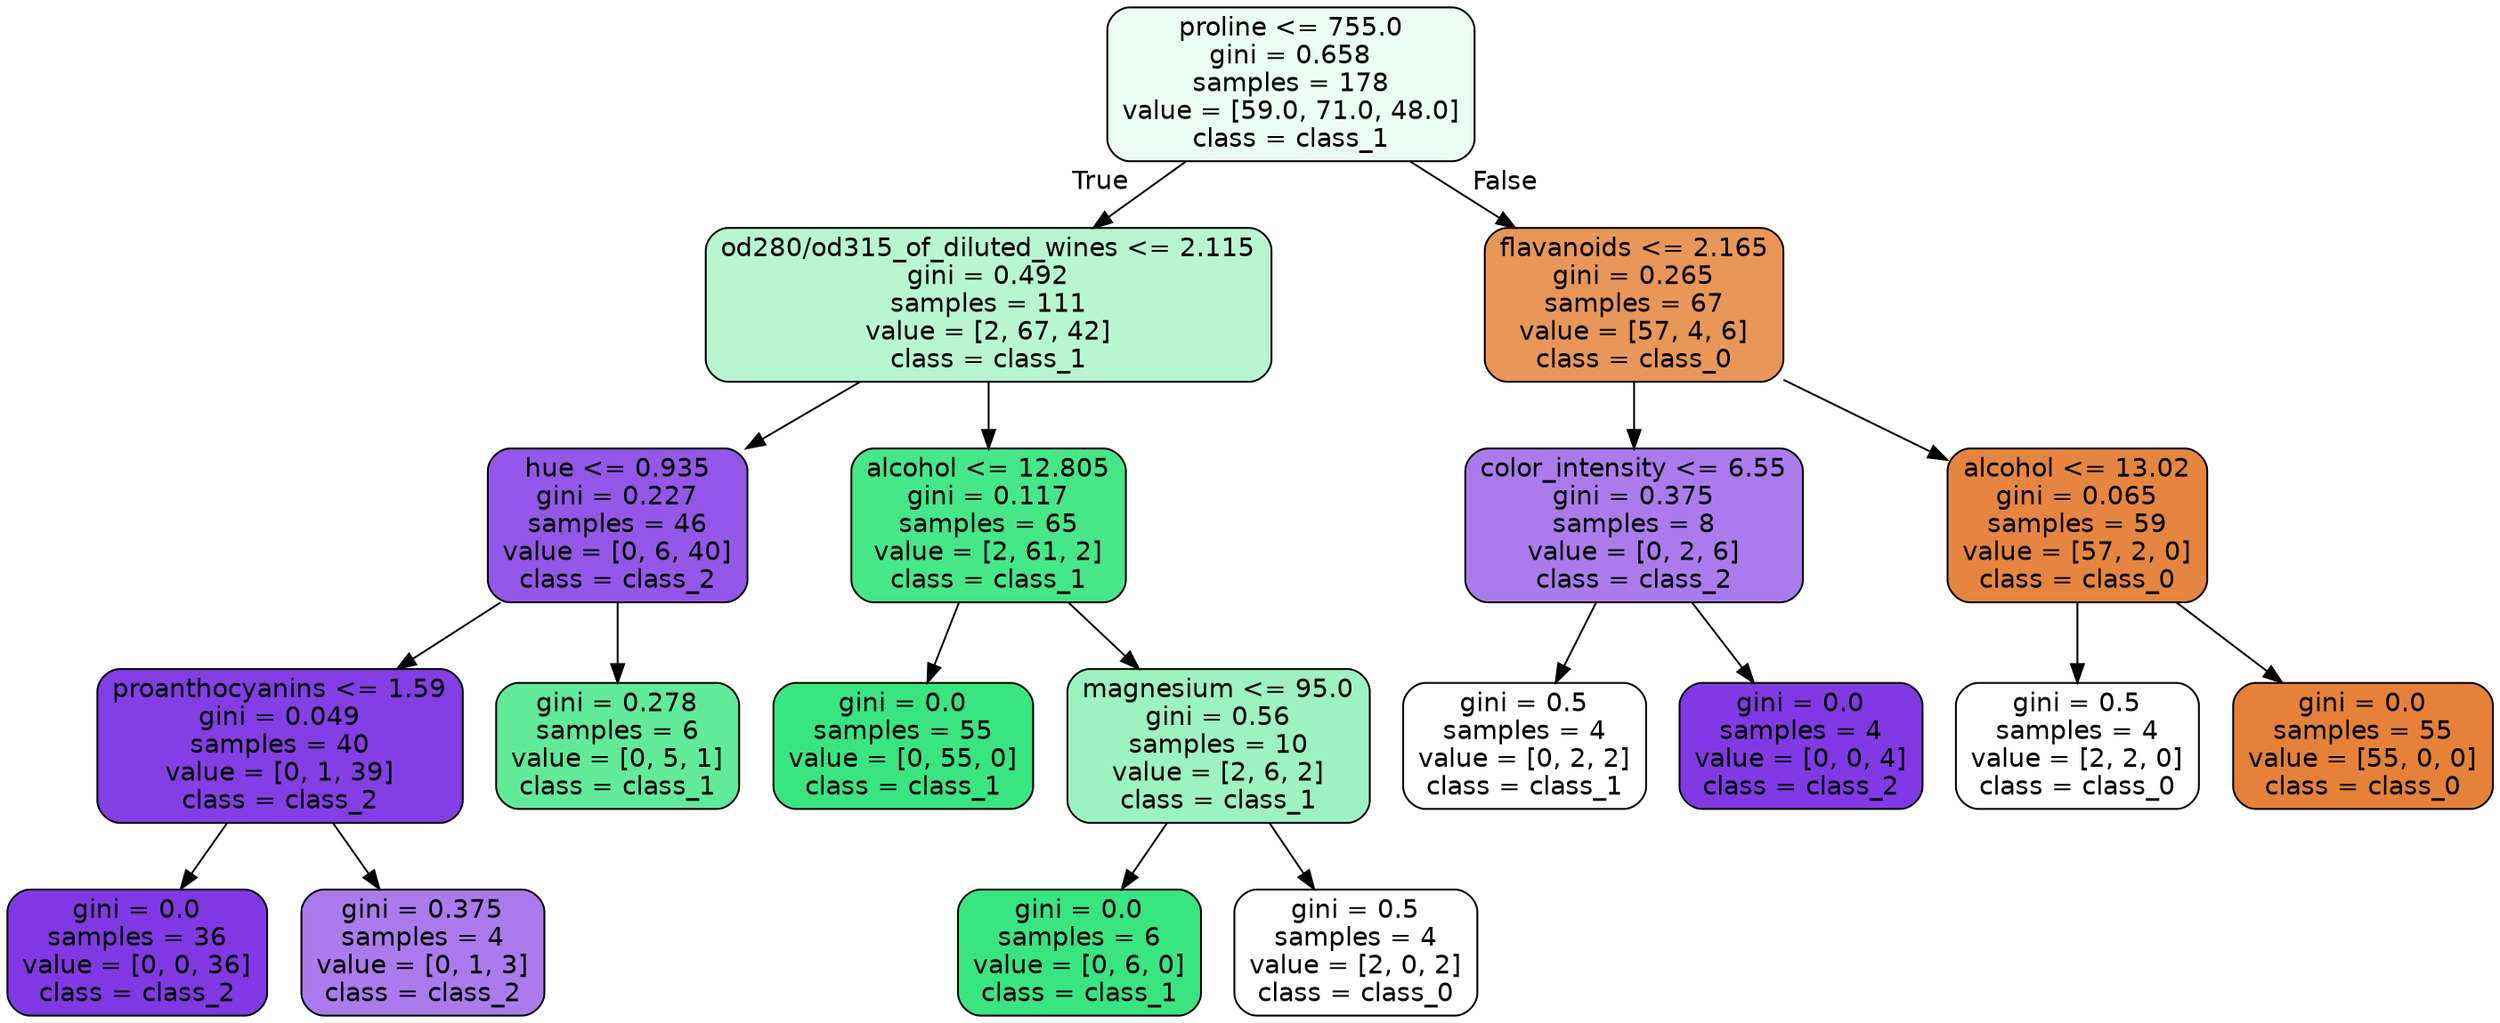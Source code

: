 digraph Tree {
node [shape=box, style="filled, rounded", color="black", fontname="helvetica"] ;
edge [fontname="helvetica"] ;
0 [label="proline <= 755.0\ngini = 0.658\nsamples = 178\nvalue = [59.0, 71.0, 48.0]\nclass = class_1", fillcolor="#ebfcf2"] ;
1 [label="od280/od315_of_diluted_wines <= 2.115\ngini = 0.492\nsamples = 111\nvalue = [2, 67, 42]\nclass = class_1", fillcolor="#b7f6d1"] ;
0 -> 1 [labeldistance=2.5, labelangle=45, headlabel="True"] ;
2 [label="hue <= 0.935\ngini = 0.227\nsamples = 46\nvalue = [0, 6, 40]\nclass = class_2", fillcolor="#9457e9"] ;
1 -> 2 ;
3 [label="proanthocyanins <= 1.59\ngini = 0.049\nsamples = 40\nvalue = [0, 1, 39]\nclass = class_2", fillcolor="#843ee6"] ;
2 -> 3 ;
4 [label="gini = 0.0\nsamples = 36\nvalue = [0, 0, 36]\nclass = class_2", fillcolor="#8139e5"] ;
3 -> 4 ;
5 [label="gini = 0.375\nsamples = 4\nvalue = [0, 1, 3]\nclass = class_2", fillcolor="#ab7bee"] ;
3 -> 5 ;
6 [label="gini = 0.278\nsamples = 6\nvalue = [0, 5, 1]\nclass = class_1", fillcolor="#61ea9a"] ;
2 -> 6 ;
7 [label="alcohol <= 12.805\ngini = 0.117\nsamples = 65\nvalue = [2, 61, 2]\nclass = class_1", fillcolor="#46e789"] ;
1 -> 7 ;
8 [label="gini = 0.0\nsamples = 55\nvalue = [0, 55, 0]\nclass = class_1", fillcolor="#39e581"] ;
7 -> 8 ;
9 [label="magnesium <= 95.0\ngini = 0.56\nsamples = 10\nvalue = [2, 6, 2]\nclass = class_1", fillcolor="#9cf2c0"] ;
7 -> 9 ;
10 [label="gini = 0.0\nsamples = 6\nvalue = [0, 6, 0]\nclass = class_1", fillcolor="#39e581"] ;
9 -> 10 ;
11 [label="gini = 0.5\nsamples = 4\nvalue = [2, 0, 2]\nclass = class_0", fillcolor="#ffffff"] ;
9 -> 11 ;
12 [label="flavanoids <= 2.165\ngini = 0.265\nsamples = 67\nvalue = [57, 4, 6]\nclass = class_0", fillcolor="#e99659"] ;
0 -> 12 [labeldistance=2.5, labelangle=-45, headlabel="False"] ;
13 [label="color_intensity <= 6.55\ngini = 0.375\nsamples = 8\nvalue = [0, 2, 6]\nclass = class_2", fillcolor="#ab7bee"] ;
12 -> 13 ;
14 [label="gini = 0.5\nsamples = 4\nvalue = [0, 2, 2]\nclass = class_1", fillcolor="#ffffff"] ;
13 -> 14 ;
15 [label="gini = 0.0\nsamples = 4\nvalue = [0, 0, 4]\nclass = class_2", fillcolor="#8139e5"] ;
13 -> 15 ;
16 [label="alcohol <= 13.02\ngini = 0.065\nsamples = 59\nvalue = [57, 2, 0]\nclass = class_0", fillcolor="#e68540"] ;
12 -> 16 ;
17 [label="gini = 0.5\nsamples = 4\nvalue = [2, 2, 0]\nclass = class_0", fillcolor="#ffffff"] ;
16 -> 17 ;
18 [label="gini = 0.0\nsamples = 55\nvalue = [55, 0, 0]\nclass = class_0", fillcolor="#e58139"] ;
16 -> 18 ;
}